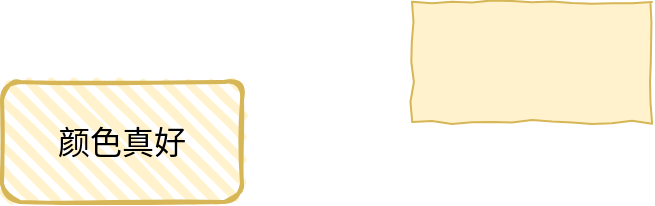 <mxfile version="20.2.5" type="github">
  <diagram id="qrfTiBArkUIrSwtpsQKL" name="第 1 页">
    <mxGraphModel dx="1038" dy="579" grid="0" gridSize="10" guides="1" tooltips="1" connect="1" arrows="1" fold="1" page="1" pageScale="1" pageWidth="3300" pageHeight="4681" math="0" shadow="0">
      <root>
        <mxCell id="0" />
        <mxCell id="1" parent="0" />
        <mxCell id="9zuN3J3uwjTU6tEBlCrQ-1" value="" style="rounded=0;whiteSpace=wrap;html=1;fontSize=16;comic=1;fillColor=#fff2cc;strokeColor=#d6b656;" vertex="1" parent="1">
          <mxGeometry x="503" y="229" width="120" height="60" as="geometry" />
        </mxCell>
        <mxCell id="9zuN3J3uwjTU6tEBlCrQ-2" value="颜色真好" style="rounded=1;whiteSpace=wrap;html=1;strokeWidth=2;fillWeight=4;hachureGap=8;hachureAngle=45;fillColor=#fff2cc;sketch=1;comic=1;fontSize=16;strokeColor=#d6b656;" vertex="1" parent="1">
          <mxGeometry x="298" y="269" width="120" height="60" as="geometry" />
        </mxCell>
      </root>
    </mxGraphModel>
  </diagram>
</mxfile>

